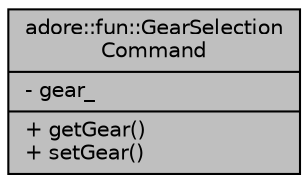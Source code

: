 digraph "adore::fun::GearSelectionCommand"
{
 // LATEX_PDF_SIZE
  edge [fontname="Helvetica",fontsize="10",labelfontname="Helvetica",labelfontsize="10"];
  node [fontname="Helvetica",fontsize="10",shape=record];
  Node1 [label="{adore::fun::GearSelection\lCommand\n|- gear_\l|+ getGear()\l+ setGear()\l}",height=0.2,width=0.4,color="black", fillcolor="grey75", style="filled", fontcolor="black",tooltip=" "];
}
